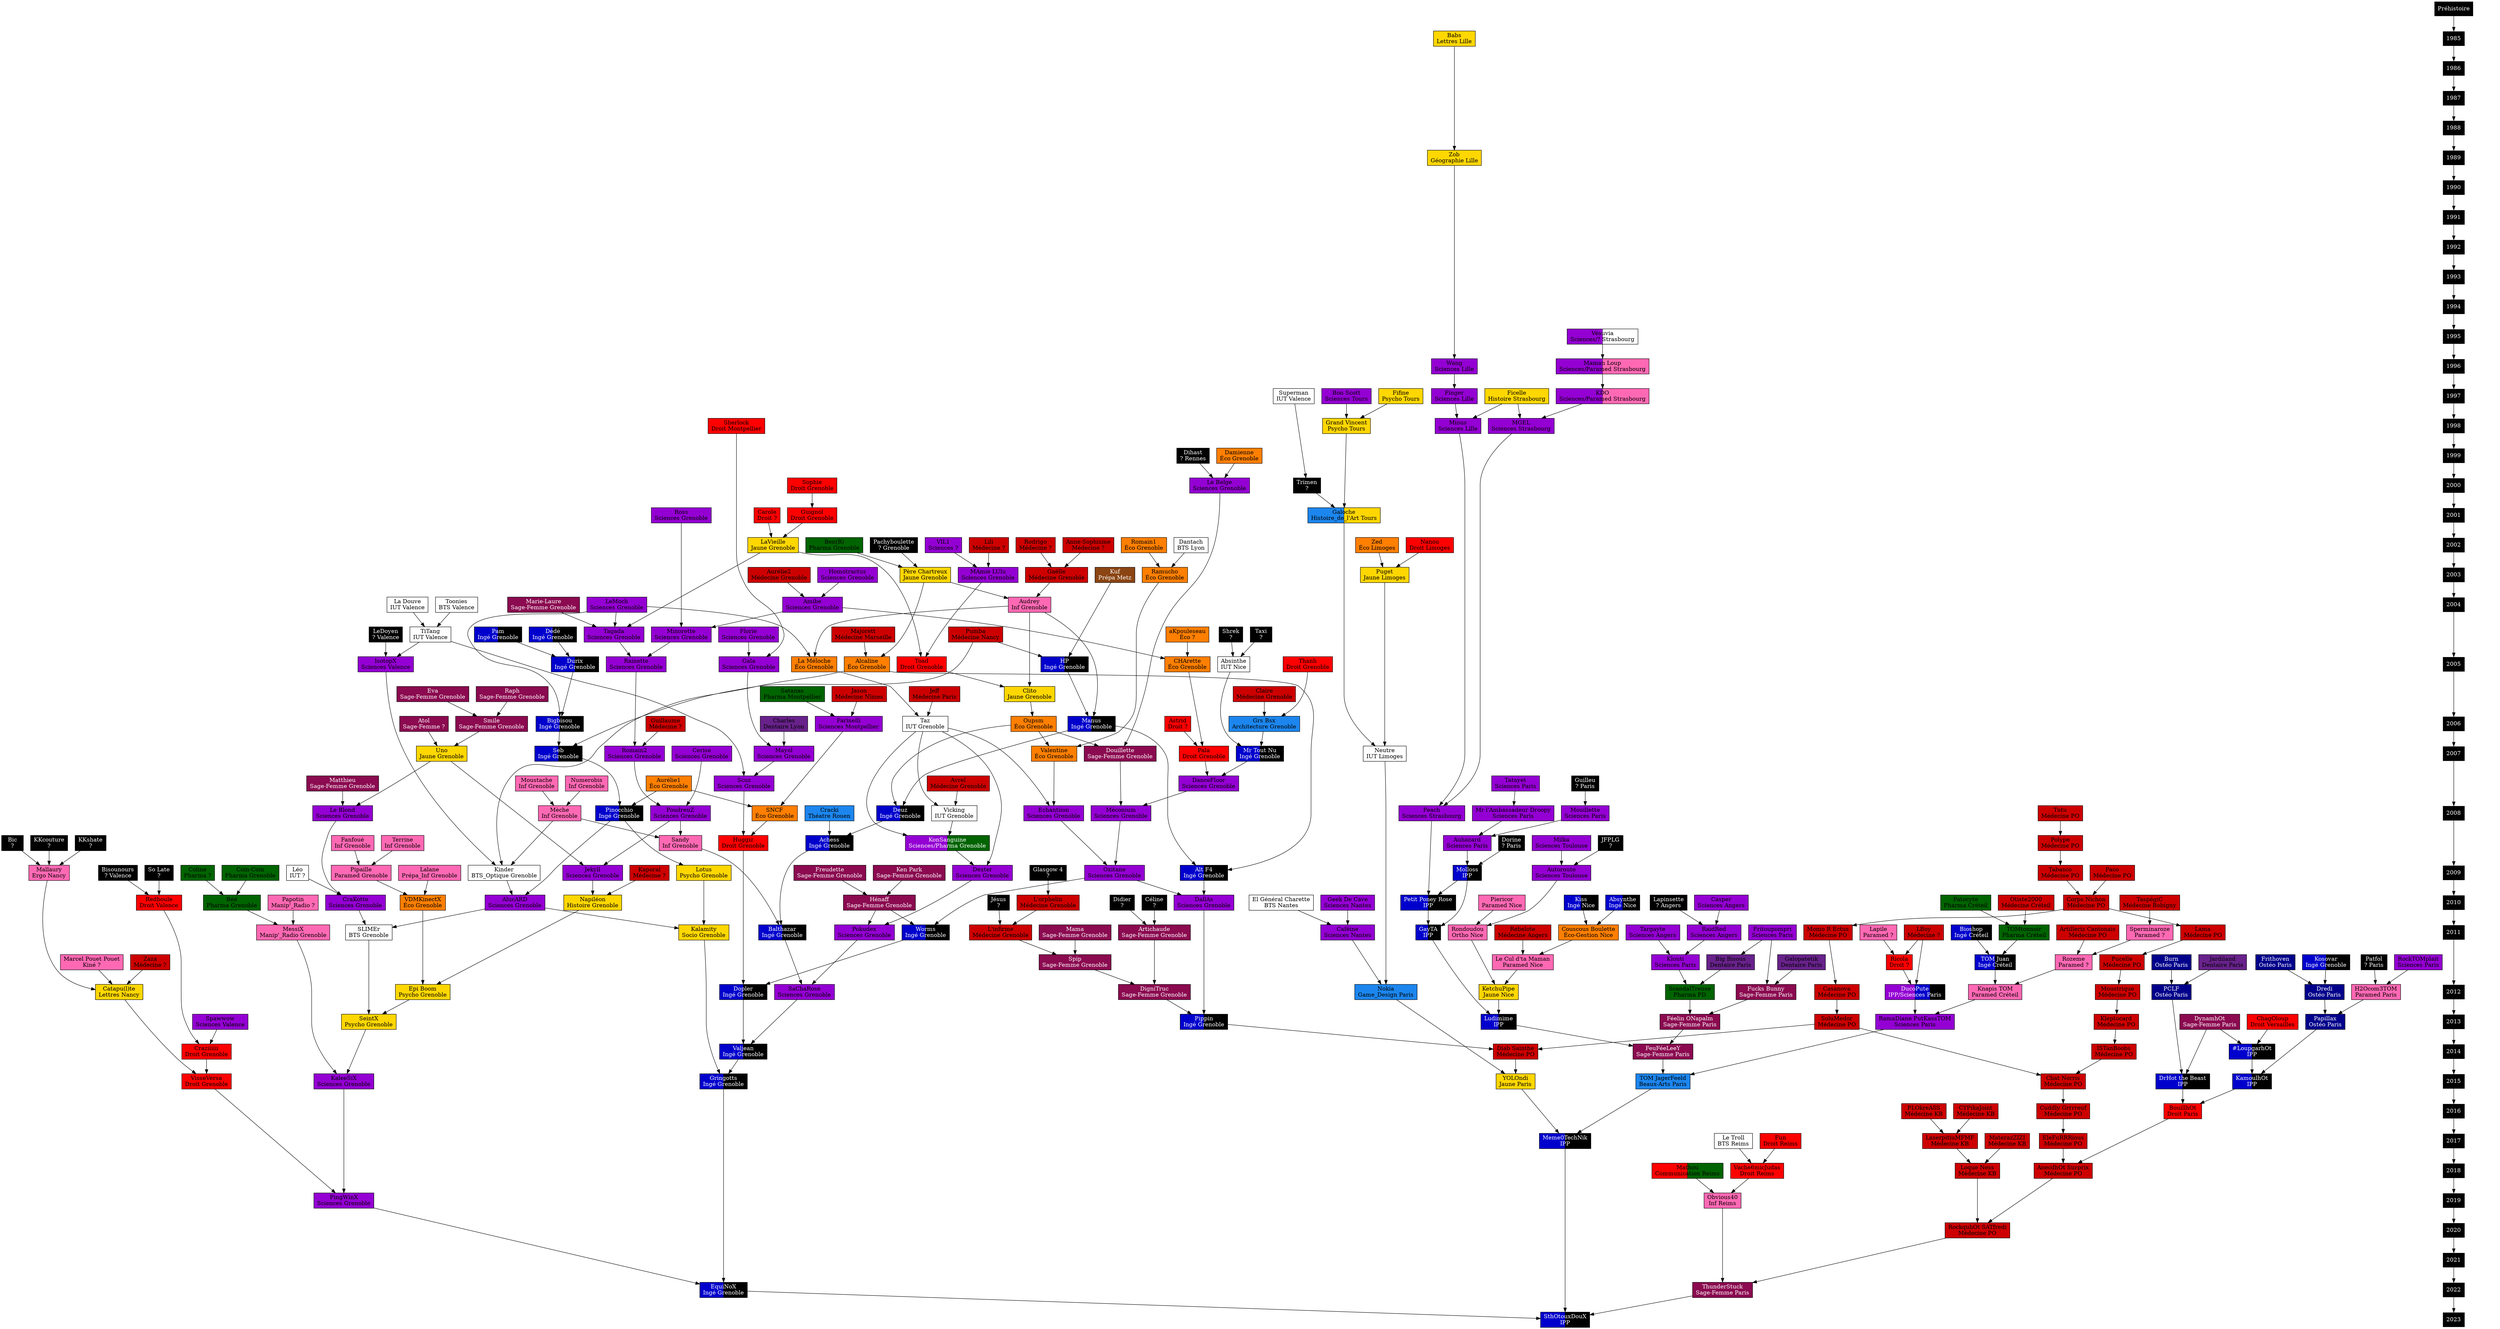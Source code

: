 digraph ArbreFal {

  /*
   * Caractéristiques globales
   */

  ranksep="0.5 equally";
  newrank=true;
  node [
    shape=box
    style=striped
    imagepos="tr"
    imagescale="false"
  ]


  /*
   * Gens
   */


  // Architecture ; Arts du spectacle ; Arts numériques ; Audiovisuel ;
  // Beaux-Arts, Arts Plastiques

  node [ fillcolor="dodgerblue2", fontcolor=black ]
  "Cracki"                  [ label="\N\nThéatre Rouen"                        ]
  "Grs Bsx"                 [ label="\N\nArchitecture Grenoble"                ]
  "Nokia"                   [ label="\N\nGame_Design Paris"                    ]
  "TOM JagerFeeld"          [ label="\N\nBeaux-Arts Paris"                     ]


  // BUT, DUT, BTS

  node [ fillcolor="white", fontcolor=black ]
  "Absinthe"                [ label="\N\nIUT Nice"                             ]
  "Dantach"                 [ label="\N\nBTS Lyon"                             ]
  "El Général Charette" [
    label="\N\nBTS Nantes"
    image="resources/GM.png"
  ]
  "Kinder"                  [ label="\N\nBTS_Optique Grenoble"                 ]
  "La Douve"                [ label="\N\nIUT Valence"                          ]
  "Le Troll"                [ label="\N\nBTS Reims"                            ]
  "Léo"                     [ label="\N\nIUT ?"                                ] // Probablement Grenoble
  "Neutre"                  [ label="\N\nIUT Limoges"                          ]
  "SLIMEr"                  [ label="\N\nBTS Grenoble"                         ]
  "Superman"                [ label="\N\nIUT Valence"                          ] // Puis Ingé Tours
  "Taz"                     [ label="\N\nIUT Grenoble"                         ]
  "TiTang"                  [ label="\N\nIUT Valence"                          ]
  "Toonies"                 [ label="\N\nBTS Valence"                          ]
  "Vicking"                 [ label="\N\nIUT Grenoble"                         ]


  // Classes Préparatoires

  node [ fillcolor="saddlebrown", fontcolor=white ]
  "Kuf"                     [ label="\N\nPrépa Metz"                           ]


  // Chirurgie Dentaire

  node [ fillcolor="darkorchid4", fontcolor=black ]
  "Big Bisous"              [ label="\N\nDentaire Paris"                       ]
  "Charles"                 [ label="\N\nDentaire Lyon"                        ]
  "Galopatetik" [
    label="\N\nDentaire Paris"
    no_contact=true
  ]
  "Jardiland"               [ label="\N\nDentaire Paris"                       ]


  // Écoles de commerce, gestion, communication, journalisme

  node [ fillcolor="red:darkgreen", fontcolor=black ]
  "Mathou" [
    label="\N\nCommunication Reims"
    no_contact=true
  ] // Pas de surnom


  // Droit

  node [ fillcolor="red", fontcolor=black ]
  "Astrid"                  [ label="\N\nDroit ?"                              ] // Probablement Grenoble
  "BouillhOt"               [ label="\N\nDroit Paris"                          ] // Versailles
  "Carole"                  [ label="\N\nDroit ?"                              ] // Probablement Grenoble
  "ChagOloup"               [ label="\N\nDroit Versailles"                     ] // Baptisé Versailles ?
  "Craziiiiii"              [ label="\N\nDroit Grenoble"                       ]
  "Fun"                     [ label="\N\nDroit Reims"                          ]
  "Guignol"                 [ label="\N\nDroit Grenoble"                       ] // 1 seule PM
  "Huggiz"                  [ label="\N\nDroit Grenoble"                       ]
  "Nanou"                   [ label="\N\nDroit Limoges"                        ]
  "Pala"                    [ label="\N\nDroit Grenoble"                       ]
  "Redboule"                [ label="\N\nDroit Valence"                        ]
  "Ricola"                  [ label="\N\nDroit ?"                              ]
  "Sherlock"                [ label="\N\nDroit Montpellier"                    ]
  "Sophie"                  [ label="\N\nDroit Grenoble"                       ]
  "Thanh"                   [ label="\N\nDroit Grenoble"                       ]
  "Toad"                    [ label="\N\nDroit Grenoble"                       ]
  "Vache6micJudas"          [ label="\N\nDroit Reims"                          ]
  "VisseVersa"              [ label="\N\nDroit Grenoble"                       ]


  // Sciences économiques, Gestion, IAE

  node [ fillcolor="darkorange1", fontcolor=black ]
  "Alcaline"                [ label="\N\nÉco Grenoble"                         ]
  "Aurélie1"                [ label="\N\nÉco Grenoble"                         ]
  "CHArette"                [ label="\N\nÉco Grenoble"                         ]
  "Couscous Boulette"       [ label="\N\nÉco-Gestion Nice"                     ]
  "Damienne"                [ label="\N\nÉco Grenoble"                         ]
  "Oupsm"                   [ label="\N\nÉco Grenoble"                         ] // Filière pas sûre
  "La Méloche"              [ label="\N\nÉco Grenoble"                         ]
  "Ramucho"                 [ label="\N\nÉco Grenoble"                         ]
  "Romain1"                 [ label="\N\nÉco Grenoble"                         ]
  "SNCF"                    [ label="\N\nÉco Grenoble"                         ] // SNCéFix ?
  "Valentine"               [ label="\N\nÉco Grenoble"                         ]
  "VDMKinectX"              [ label="\N\nÉco Grenoble"                         ]
  "Zed"                     [ label="\N\nÉco Limoges"                          ]
  "aKpouleseau"             [ label="\N\nÉco ?"                                ] // Probablement Grenoble


  // Écoles d'ingénieurs

  node [ fillcolor="blue3:black", fontcolor=white ]
  "#LoupgarhOt" [
    label="\N\nIPP"
    image="resources/GM.png"
  ]
  "Absynthe"                [ label="\N\nIngé Nice"                            ]
  "Achess"                  [ label="\N\nIngé Grenoble"                        ] // Un ami
  "Alt F4"                  [ label="\N\nIngé Grenoble"                        ]
  "Balthazar"               [ label="\N\nIngé Grenoble"                        ]
  "Bigbisou"                [ label="\N\nIngé Grenoble"                        ]
  "Bioshop"                 [ label="\N\nIngé Créteil"                         ]
  "Deuz"                    [ label="\N\nIngé Grenoble"                        ]
  "Dopler"                  [ label="\N\nIngé Grenoble"                        ]
  "DrHot the Beast"         [ label="\N\nIPP"                                  ]
  "Durix"                   [ label="\N\nIngé Grenoble"                        ]
  "Dédé"                    [ label="\N\nIngé Grenoble"                        ]
  "EquiNoX"                 [ label="\N\nIngé Grenoble"                        ]
  "GayTA" [
    label="\N\nIPP"
    image="resources/GC.png"
  ] // GrosseTenteAriel / GTA
  "Gringotts" [
    label="\N\nIngé Grenoble"
    image="resources/GC.png"
  ]
  "HP"                      [ label="\N\nIngé Grenoble"                        ]
  "KamoulhOt" [
    label="\N\nIPP"
    image="resources/GM.png"
  ]
  "Kiss"                    [ label="\N\nIngé Nice"                            ]
  "Kosovar"                 [ label="\N\nIngé Grenoble"                        ]
  "Ludimime" [
    label="\N\nIPP"
    image="resources/GC.png"
  ]
  "Manus"                   [ label="\N\nIngé Grenoble"                        ]
  "Meme0TechNik"            [ label="\N\nIPP"                                  ]
  "Molloss"                 [ label="\N\nIPP"                                  ]
  "Mr Tout Nu"              [ label="\N\nIngé Grenoble"                        ]
  "Pam"                     [ label="\N\nIngé Grenoble"                        ]
  "Petit Poney Rose" [
    label="\N\nIPP"
    image="resources/GM.png"
  ]
  "Pinocchio"               [ label="\N\nIngé Grenoble"                        ]
  "Pippin"                  [ label="\N\nIngé Grenoble"                        ]
  "Seb"                     [ label="\N\nIngé Grenoble"                        ]
  "SthOtouxDouX"            [ label="\N\nIPP"                                  ]
  "TOM Juan"                [ label="\N\nIngé Créteil"                         ] // Créateur des TOM
  "Valjean"                 [ label="\N\nIngé Grenoble"                        ]
  "Worms"                   [ label="\N\nIngé Grenoble"                        ]


  // Lettres, Langues, Sciences humaines et Sciences sociales

  node [ fillcolor="gold", fontcolor=black ]
  "Babs" [
    label="\N\nLettres Lille"
    image="resources/GM.png"
  ]
  "Catapu(l)te"             [ label="\N\nLettres Nancy"                        ] // Baptisée adm publique ?
  "Clito"                   [ label="\N\nJaune Grenoble"                       ]
  "Epi Boom"                [ label="\N\nPsycho Grenoble"                      ]
  "Ficelle"                 [ label="\N\nHistoire Strasbourg"                  ] // Pas sûr de la filière mais jaune
  "Fifine"                  [ label="\N\nPsycho Tours"                         ]
  "Grand Vincent"           [ label="\N\nPsycho Tours"                         ]
  "Kalamity"                [ label="\N\nSocio Grenoble"                       ]
  "KetchuPipe"              [ label="\N\nJaune Nice"                           ] // Info-comm Nice/Paris
  "LaVieille"               [ label="\N\nJaune Grenoble"                       ]
  "Lotus" [
    label="\N\nPsycho Grenoble"
    no_other_PM=true
  ]
  "Puget"                   [ label="\N\nJaune Limoges"                        ] // Baptisé IF, Jaune a l'air d'être dominant
  "Napiléon"                [ label="\N\nHistoire Grenoble"                    ]
  "Uno"                     [ label="\N\nJaune Grenoble"                       ]
  "Père Chartreux"          [ label="\N\nJaune Grenoble"                       ] // rma
  "SeintX"                  [ label="\N\nPsycho Grenoble"                      ]
  "YOLOndi"                 [ label="\N\nJaune Paris"                          ]
  "Zob" [
    label="\N\nGéographie Lille"
    image="resources/GM.png"
  ]


  // Médecine

  node [ fillcolor="red3", fontcolor=black ]
  "AnecdhOt Surprix"        [ label="\N\nMédecine PO"                          ]
  "Anne-Sophisme"           [ label="\N\nMédecine ?"                           ]
  "Artilleriz Cantonais"    [ label="\N\nMédecine PO"                          ]
  "Aurélie2"                [ label="\N\nMédecine Grenoble"                    ]
  "Avrel"                   [ label="\N\nMédecine Grenoble"                    ]
  "CYPikaJoint"             [ label="\N\nMédecine KB"                          ]
  "Casanova"                [ label="\N\nMédecine PO"                          ]
  "Chat Norris"             [ label="\N\nMédecine PO"                          ]
  "Claire"                  [ label="\N\nMédecine Grenoble"                    ] // Ville probable
  "Corps Nichon"            [ label="\N\nMédecine PO"                          ]
  "Cuddly Grrrreuf"         [ label="\N\nMédecine PO"                          ]
  "Diab Sainthe"            [ label="\N\nMédecine PO"                          ]
  "EleFuRRRious"            [ label="\N\nMédecine PO"                          ]
  "Gaëlle"                  [ label="\N\nMédecine Grenoble"                    ]
  "Guillaume"               [ label="\N\nMédecine ?"                           ]
  "ISTanBoobs"              [ label="\N\nMédecine PO"                          ]
  "Jason"                   [ label="\N\nMédecine Nîmes"                       ]
  "Jeff"                    [ label="\N\nMédecine Paris"                       ]
  "Kaporal"                 [ label="\N\nMédecine ?"                           ] // Probablement Grenoble
  "Kleptocard"              [ label="\N\nMédecine PO"                          ]
  "L'infirme"               [ label="\N\nMédecine Grenoble"                    ]
  "L'orphelin"              [ label="\N\nMédecine Grenoble"                    ] // Autre PM inconnu
  "LBoy"                    [ label="\N\nMédecine ?"                           ] // Pas PO je pense
  "Lama"                    [ label="\N\nMédecine PO"                          ]
  "LaserpitiuMFMF"          [ label="\N\nMédecine KB"                          ]
  "Lili"                    [ label="\N\nMédecine ?"                           ] // Probablement Grenoble
  "Loque Ness"              [ label="\N\nMédecine KB"                          ]
  "Majorett"                [ label="\N\nMédecine Marseille"                   ]
  "MaterazZIZI" [
    label="\N\nMédecine KB"
    no_contact=true
  ]
  "Momo R Ectus"            [ label="\N\nMédecine PO"                          ]
  "Moustrique"              [ label="\N\nMédecine PO"                          ]
  "Otiste2000"              [ label="\N\nMédecine Créteil"                     ]
  "Paco"                    [ label="\N\nMédecine PO"                          ]
  "PLOkreASS"               [ label="\N\nMédecine KB"                          ]
  "Polype"                  [ label="\N\nMédecine PO"                          ]
  "Pucelle"                 [ label="\N\nMédecine PO"                          ]
  "Pumba"                   [ label="\N\nMédecine Nancy"                       ]
  "Rebelote"                [ label="\N\nMédecine Angers"                      ]
  "RockquhOt SATfredi"      [ label="\N\nMédecine PO"                          ]
  "Rodrigo"                 [ label="\N\nMédecine ?"                           ]
  "SoluMedor"               [ label="\N\nMédecine PO"                          ]
  "Tabasco"                 [ label="\N\nMédecine PO"                          ]
  "TaspégiC"                [ label="\N\nMédecine Bobigny"                     ]
  "Tutu"                    [ label="\N\nMédecine PO"                          ]
  "Zaza"                    [ label="\N\nMédecine ?"                           ]


  // Osthéopathie

  node [ fillcolor="blue4", fontcolor=white ]
  "Burn"                    [ label="\N\nOstéo Paris"                          ]
  "Dredi"                   [ label="\N\nOstéo Paris"                          ]
  "Frithoven"               [ label="\N\nOstéo Paris"                          ]
  "PCLF"                    [ label="\N\nOstéo Paris"                          ]
  "Papillax"                [ label="\N\nOstéo Paris"                          ]


  // Paramédical

  node [ fillcolor="hotpink", fontcolor=black ]
  "Audrey"                  [ label="\N\nInf Grenoble"                         ]
  "H2Ocom3TOM"              [ label="\N\nParamed Paris"                        ]
  "Fanfoué"                 [ label="\N\nInf Grenoble"                         ]
  "Knapis TOM"              [ label="\N\nParamed Créteil"                      ]
  "Lalane"                  [ label="\N\nPrépa_Inf Grenoble"                   ] // Ville pas sûre
  "Lapile"                  [ label="\N\nParamed ?"                            ]
  "Le Cul d'ta Maman"       [ label="\N\nParamed Nice"                         ]
  "Mallaury"                [ label="\N\nErgo Nancy"                           ]
  "Marcel Pouet Pouet"      [ label="\N\nKiné ?"                               ]
  "MessiX"                  [ label="\N\nManip'_Radio Grenoble"                ]
  "Moustache"               [ label="\N\nInf Grenoble"                         ]
  "Mèche"                   [ label="\N\nInf Grenoble"                         ]
  "Numerobis"               [ label="\N\nInf Grenoble"                         ]
  "Papotin"                 [ label="\N\nManip'_Radio ?"                       ]
  "Piericor"                [ label="\N\nParamed Nice"                         ]
  "Pipaille"                [ label="\N\nParamed Grenoble"                     ]
  "Obvious40"               [ label="\N\nInf Reims"                            ]
  "Rondoudou"               [ label="\N\nOrtho Nice"                           ]
  "Rozeme"                  [ label="\N\nParamed ?"                            ]
  "Sandy"                   [ label="\N\nInf Grenoble"                         ]
  "Sperminaroze"            [ label="\N\nParamed ?"                            ]
  "Terrine"                 [ label="\N\nInf Grenoble"                         ]


  // Pharmacie

  node [ fillcolor="darkgreen", fontcolor=black ]
  "Ben(R)"                  [ label="\N\nPharma Grenoble"                      ]
  "Béé"                     [ label="\N\nPharma Grenoble"                      ]
  "Coin-Coin"               [ label="\N\nPharma Grenoble"                      ]
  "Coline"                  [ label="\N\nPharma ?"                             ] // Probablement Grenoble
  "Patocyte"                [ label="\N\nPharma Créteil"                       ]
  "Satanas"                 [ label="\N\nPharma Montpellier"                   ]
  "ScandalTreuse"           [ label="\N\nPharma PD"                            ] // Créatrice des Fées
  "TOMtonnoir"              [ label="\N\nPharma Créteil"                       ]


  // Sage-Femme

  node [ fillcolor="deeppink4", fontcolor=white ]
  "Artichaude"              [ label="\N\nSage-Femme Grenoble"                  ]
  "Atol"                    [ label="\N\nSage-Femme ?"                         ] // Probablement Grenoble
  "DigniTruc"               [ label="\N\nSage-Femme Grenoble"                  ]
  "Douillette"              [ label="\N\nSage-Femme Grenoble"                  ]
  "DynamhOt"                [ label="\N\nSage-Femme Paris"                     ] // Créatrice des Hot
  "Eva"                     [ label="\N\nSage-Femme Grenoble"                  ]
  "FeuFéeLeeY"              [ label="\N\nSage-Femme Paris"                     ]
  "Freudette"               [ label="\N\nSage-Femme Grenoble"                  ]
  "Fucks Bunny"             [ label="\N\nSage-Femme Paris"                     ]
  "Féelin ONapalm"          [ label="\N\nSage-Femme Paris"                     ]
  "Hénaff"                  [ label="\N\nSage-Femme Grenoble"                  ]
  "Ken Park"                [ label="\N\nSage-Femme Grenoble"                  ]
  "Mama"                    [ label="\N\nSage-Femme Grenoble"                  ]
  "Matthieu"                [ label="\N\nSage-Femme Grenoble"                  ]
  "Marie-Laure"             [ label="\N\nSage-Femme Grenoble"                  ]
  "Raph"                    [ label="\N\nSage-Femme Grenoble"                  ]
  "Smile"                   [ label="\N\nSage-Femme Grenoble"                  ]
  "Spip"                    [ label="\N\nSage-Femme Grenoble"                  ]
  "ThunderStuck"            [ label="\N\nSage-Femme Paris"                     ]


  // Sciences

  node [ fillcolor="darkviolet", fontcolor=black ]
  "AlucARD"                 [ label="\N\nSciences Grenoble"                    ]
  "Amibe"                   [ label="\N\nSciences Grenoble"                    ] // Môman
  "Auhazard"                [ label="\N\nSciences Paris"                       ]
  "Autoroute"               [ label="\N\nSciences Toulouse"                    ]
  "Bon Scott"               [ label="\N\nSciences Tours"                       ]
  "Caféine" [
    label="\N\nSciences Nantes"
    image="resources/GM.png"
  ]
  "Casper"                  [ label="\N\nSciences Angers"                      ]
  "Cerise"                  [ label="\N\nSciences Grenoble"                    ]
  "CraKotte"                [ label="\N\nSciences Grenoble"                    ]
  "DallAs"                  [ label="\N\nSciences Grenoble"                    ]
  "Dexter"                  [ label="\N\nSciences Grenoble"                    ]
  "DanceFloor"              [ label="\N\nSciences Grenoble"                    ]
  "Echantiion"              [ label="\N\nSciences Grenoble"                    ]
  "Farinelli"               [ label="\N\nSciences Montpellier"                 ]
  "Finger"                  [ label="\N\nSciences Lille"                       ]
  "Florie"                  [ label="\N\nSciences Grenoble"                    ]
  "Fritoupompri"            [ label="\N\nSciences Paris"                       ]
  "Gala"                    [ label="\N\nSciences Grenoble"                    ]
  "Geek De Cave" [
    label="\N\nSciences Nantes"
    image="resources/GM.png"
  ]
  "MGEL"                    [ label="\N\nSciences Strasbourg"                  ]
  "Homotractus"             [ label="\N\nSciences Grenoble"                    ]
  "IsotopX"                 [ label="\N\nSciences Valence"                     ]
  "Jekyll"                  [ label="\N\nSciences Grenoble"                    ]
  "KaleeSiX"                [ label="\N\nSciences Grenoble"                    ]
  "Klonti"                  [ label="\N\nSciences Paris"                       ]
  "Le Belge"                [ label="\N\nSciences Grenoble"                    ]
  "Le Blond"                [ label="\N\nSciences Grenoble"                    ]
  "LeMoch"                  [ label="\N\nSciences Grenoble"                    ] // Ingé ?
  "MAmie LUlu"              [ label="\N\nSciences Grenoble"                    ]
  "Mayol"                   [ label="\N\nSciences Grenoble"                    ]
  "Mouillette"              [ label="\N\nSciences Paris"                       ]
  "Mr l'Ambassadeur Droopy" [ label="\N\nSciences Paris"                       ]
  "Méconium"                [ label="\N\nSciences Grenoble"                    ]
  "Milka"                   [ label="\N\nSciences Toulouse"                    ]
  "Minorette"               [ label="\N\nSciences Grenoble"                    ]
  "Minus"                   [ label="\N\nSciences Lille"                       ]
  "Oxitane"                 [ label="\N\nSciences Grenoble"                    ]
  "Peach"                   [ label="\N\nSciences Strasbourg"                  ]
  "PingWinX" [
    label="\N\nSciences Grenoble"
    image="resources/GM.png"
  ]
  "Pokudex"                 [ label="\N\nSciences Grenoble"                    ]
  "PoudreuZ"                [ label="\N\nSciences Grenoble"                    ]
  "RaidRed"                 [ label="\N\nSciences Angers"                      ]
  "Rainette"                [ label="\N\nSciences Grenoble"                    ]
  "RamaDiane PutKassTOM"    [ label="\N\nSciences Paris"                       ]
  "RockTOMplait"            [ label="\N\nSciences Paris"                       ]
  "Romain2"                 [ label="\N\nSciences Grenoble"                    ]
  "Ross"                    [ label="\N\nSciences Grenoble"                    ]
  "SaChaRose"               [ label="\N\nSciences Grenoble"                    ]
  "Scuz"                    [ label="\N\nSciences Grenoble"                    ]
  "Spawwow"                 [ label="\N\nSciences Valence"                     ]
  "Tagada"                  [ label="\N\nSciences Grenoble"                    ]
  "Targayte"                [ label="\N\nSciences Angers"                      ]
  "Tatayet"                 [ label="\N\nSciences Paris"                       ]
  "VIL1"                    [ label="\N\nSciences ?"                           ] // Probablement Grenoble
  "Wang" [
    label="\N\nSciences Lille"
    image="resources/GM.png"
  ]


  // Cas particuliers

  node [ fillcolor="darkviolet:hotpink", fontcolor=black ]
  "KDO"                     [ label="\N\nSciences/Paramed Strasbourg"          ]
  "Maman Loup"              [ label="\N\nSciences/Paramed Strasbourg"          ]

  node [ fillcolor="darkviolet:white", fontcolor=black ]
  "Vésuvia"                 [ label="\N\nSciences/? Strasbourg"                ]

  node [ fillcolor="darkviolet;.5:blue3:black", fontcolor=white ]
  "DucoPute"                [ label="\N\nIPP/Sciences Paris"                   ]

  node [ fillcolor="darkviolet:darkgreen", fontcolor=white ]
  "KonSanguine"             [ label="\N\nSciences/Pharma Grenoble"             ]

  node [ fillcolor="dodgerblue2:gold", fontcolor=black ]
  "Galoche"                 [ label="\N\nHistoire_de_l'Art Tours"              ]


  // Filière Inconnue

  node [ fillcolor="black", fontcolor=white ]
  "Bic"                     [ label="\N\n?"                                    ] // Probablement Nancy
  "Bisounours"              [ label="\N\n? Valence"                            ]
  "Céline"                  [ label="\N\n?"                                    ] // Montpellier ? Gre ? SF ?
  "Didier"                  [ label="\N\n?"                                    ] // Eco Valence/Gre ? Surnom ou prénom ? valence ?
  "Dihast"                  [ label="\N\n? Rennes"                             ]
  "Dorine"                  [ label="\N\n? Paris"                              ]
  "Glasgow 4"               [ label="\N\n?"                                    ] // Probablement Médecine
  "Guilleu"                 [ label="\N\n? Paris"                              ]
  "JFPLG"                   [ label="\N\n?"                                    ]
  "Jésus"                   [ label="\N\n?"                                    ] // Probablement Médecine
  "KKcouture"               [ label="\N\n?"                                    ] // Probablement Nancy
  "KKshate"                 [ label="\N\n?"                                    ] // Probablement Nancy
  "Lapinsette"              [ label="\N\n? Angers"                             ]
  "LeDoyen"                 [ label="\N\n? Valence"                            ]
  "Pachyboulette"           [ label="\N\n? Grenoble"                           ]
  "Patfol"                  [ label="\N\n? Paris"                              ] // IF
  "Shrek"                   [ label="\N\n?"                                    ] // Valence ?
  "So Late"                 [ label="\N\n?"                                    ]
  "Taxi"                    [ label="\N\n?"                                    ]
  "Trimen"                  [ label="\N\n?"                                    ]


  /*
   * Années baptême (WIP)
   */

  subgraph years {

    edge [ meta="year" ]
    node [ shape=plaintext, meta="year" ]

    "Préhistoire" -> 1985
    1985 -> 1986
    1986 -> 1987
    1987 -> 1988
    1988 -> 1989
    1989 -> 1990
    1990 -> 1991
    1991 -> 1992
    1992 -> 1993
    1993 -> 1994
    1994 -> 1995
    1995 -> 1996
    1996 -> 1997
    1997 -> 1998
    1998 -> 1999
    1999 -> 2000
    2000 -> 2001
    2001 -> 2002
    2002 -> 2003
    2003 -> 2004
    2004 -> 2005
    2005 -> 2006
    2006 -> 2007
    2007 -> 2008
    2008 -> 2009
    2009 -> 2010
    2010 -> 2011
    2011 -> 2012
    2012 -> 2013
    2013 -> 2014
    2014 -> 2015
    2015 -> 2016
    2016 -> 2017
    2017 -> 2018
    2018 -> 2019
    2019 -> 2020
    2020 -> 2021
    2021 -> 2022
    2022 -> 2023

    "2004-2" [ style=invisible ]
    "2005-2" [ style=invisible ]
    "2006-2" [ style=invisible ]
    "2007-2" [ style=invisible ]
    "2008-2" [ style=invisible ]
    "2009-2" [ style=invisible ]
    "2010-2" [ style=invisible ]
    "2011-2" [ style=invisible ]
    "2012-2" [ style=invisible ]

    { rank=source; "Préhistoire"; }
    subgraph 1985 { rank=same; 1985;
      "Babs";
    }
    subgraph 1989 { rank=same; 1989;
      "Zob";
    }
    subgraph 1996 { rank=same; 1996;
      "Wang";
    }
    subgraph 1997 { rank=same; 1997;
      "Finger";
      "Superman";
    }
    subgraph 1998 { rank=same; 1998;
      "Grand Vincent";
      "Minus";
      "Sherlock";
    }
    subgraph 1999 { rank=same; 1999;
    }
    subgraph 2000 { rank=same; 2000;
      "Le Belge";
    }
    subgraph 2001 { rank=same; 2001;
      "Galoche";
      "Guignol";
      "Ross";
    }
    subgraph 2002 { rank=same; 2002;
      "LaVieille";
    }
    subgraph 2003 { rank=same; 2003;
      "Gaëlle";
      "Kuf";
      "MAmie LUlu";
      "Père Chartreux";
      "Puget";
      "Ramucho";
    }
    subgraph 2004 { rank=same; 2004;
      "Amibe";
      "Audrey";
      "La Douve";
      "LeMoch";
      "Toonies";
    }
    subgraph "2004-2" { rank=same; "2004-2";
      "Minorette";
      "Tagada";
      "TiTang";
    }
    subgraph 2005 { rank=same; 2005;
      "Absinthe";
      "Alcaline";
      "CHArette";
      "Durix";
      "Gala";
      "HP";
      "IsotopX";
      "La Méloche";
      "Rainette";
      "Thanh";
      "Toad";
    }
    subgraph "2005-2" { rank=same; "2005-2";
      "Clito";
    }
    subgraph 2006 { rank=same; 2006;
      "Bigbisou";
      "Farinelli";
      "Grs Bsx";
      "Manus";
      "Oupsm";
      "Smile";
      "Taz";
    }
    subgraph "2006-2" { rank=same; "2006-2";
      "Seb";
      "Valentine";
    }
    subgraph 2007 { rank=same; 2007;
      "Cerise";
      "Douillette";
      "Mayol";
      "Mr Tout Nu";
      "Neutre";
      "Pala";
      "Romain2";
      "Uno";
    }
    subgraph "2007-2" { rank=same; "2007-2";
      "DanceFloor";
    }
    subgraph 2008 { rank=same; 2008;
      "Deuz";
      "Echantiion";
      "Le Blond";
      "Mèche";
      "Méconium";
      "Peach";
      "Pinocchio";
      "PoudreuZ";
      "SNCF";
      "Vicking";
    }
    subgraph "2008-2" { rank=same; "2008-2";
      "Achess";
      "Huggiz";
      "KonSanguine";
      "Sandy";
    }
    subgraph 2009 { rank=same; 2009;
      "Alt F4";
      "Autoroute";
      "Dexter";
      "Jekyll";
      "Kinder";
      "Lotus";
      "Mallaury";
      "Oxitane";
      "Pipaille";
    }
    subgraph "2009-2" { rank=same; "2009-2";
      "DallAs";
    }
    subgraph 2010 { rank=same; 2010;
      "AlucARD";
      "Béé";
      "CraKotte";
      "Hénaff";
      "L'orphelin";
      "Napiléon";
      "Redboule";
      "VDMKinectX";
    }
    subgraph "2010-2" { rank=same; "2010-2";
      "Kalamity";
      "Worms";
    }
    subgraph 2011 { rank=same; 2011;
      "Artichaude";
      "Balthazar";
      "Caféine";
      "GayTA";
      "L'infirme";
      "MessiX";
      "Pokudex";
      "Rondoudou";
      "SLIMEr";
    }
    subgraph "2011-2" { rank=same; "2011-2";
      "Spip";
    }
    subgraph 2012 { rank=same; 2012;
      "Catapu(l)te";
      "DigniTruc";
      "Dopler";
      "Epi Boom";
      "Fucks Bunny";
      "KetchuPipe";
      "Nokia";
      "PCLF";
      "SaChaRose";
    }
    subgraph "2012-2" { rank=same; "2012-2";
      "Pippin";
    }
    subgraph 2013 { rank=same; 2013;
      "Papillax";
      "RamaDiane PutKassTOM";
      "SeintX";
    }
    subgraph 2014 { rank=same; 2014;
      "#LoupgarhOt";
      "Craziiiiii";
      "Valjean";
    }
    subgraph 2015 { rank=same; 2015;
      "DrHot the Beast";
      "Gringotts";
      "KaleeSiX";
      "KamoulhOt";
      "TOM JagerFeeld";
      "VisseVersa";
      "YOLOndi";
    }
    subgraph 2016 { rank=same; 2016;
      "BouillhOt";
    }
    subgraph 2017 { rank=same; 2017;
      "Meme0TechNik";
    }
    subgraph 2018 { rank=same; 2018;
      "AnecdhOt Surprix";
      "Loque Ness";
    }
    subgraph 2019 { rank=same; 2019;
      "Obvious40";
      "PingWinX";
    }
    subgraph 2020 { rank=same; 2020;
      "RockquhOt SATfredi";
    }
    subgraph 2021 { rank=same; 2021;
    }
    subgraph 2022 { rank=same; 2022;
      "EquiNoX";
      "ThunderStuck";
    }
    subgraph 2023 { rank=same; 2023;
      "SthOtouxDouX";
    }
  }


  /*
   * Liens
   */

  "#LoupgarhOt"             -> "KamoulhOt"
  "Absinthe"                -> "Mr Tout Nu"
  "Absynthe"                -> "Couscous Boulette"
  "Achess"                  -> "Balthazar"
  "Alcaline"                -> "Alt F4"
  "Alcaline"                -> "Kinder"
  "Alt F4"                  -> "DallAs"
  "AlucARD"                 -> "Kalamity"
  "AlucARD"                 -> "SLIMEr"
  "Amibe"                   -> "CHArette"
  "Amibe"                   -> "Minorette"
  "AnecdhOt Surprix"        -> "RockquhOt SATfredi"
  "Anne-Sophisme"           -> "Gaëlle"
  "Artichaude"              -> "DigniTruc"
  "Artilleriz Cantonais"    -> "Rozeme"
  "Astrid"                  -> "Pala"
  "Atol"                    -> "Uno"
  "Audrey"                  -> "Clito"
  "Audrey"                  -> "La Méloche"
  "Audrey"                  -> "Manus"
  "Auhazard"                -> "Molloss"
  "Aurélie1"                -> "Pinocchio"
  "Aurélie1"                -> "SNCF"
  "Aurélie2"                -> "Amibe"
  "Autoroute"               -> "Rondoudou"
  "Avrel"                   -> "Vicking"
  "Babs"                    -> "Zob"
  "Balthazar"               -> "SaChaRose"
  "Ben(R)"                  -> "Père Chartreux"
  "Bic"                     -> "Mallaury"
  "Big Bisous"              -> "ScandalTreuse"
  "Bigbisou"                -> "Seb"
  "Bioshop"                 -> "TOM Juan"
  "Bisounours"              -> "Redboule"
  "Bon Scott"               -> "Grand Vincent"
  "BouillhOt"               -> "AnecdhOt Surprix"
  "Burn"                    -> "PCLF"
  "Béé"                     -> "MessiX"
  "CHArette"                -> "Pala"
  "CYPikaJoint"             -> "LaserpitiuMFMF"
  "Caféine"                 -> "Nokia"
  "Carole"                  -> "LaVieille"
  "Casanova"                -> "SoluMedor"
  "Casper"                  -> "RaidRed"
  "Catapu(l)te"             -> "VisseVersa"
  "Cerise"                  -> "PoudreuZ"
  "ChagOloup"               -> "#LoupgarhOt"
  "Charles"                 -> "Mayol"
  "Chat Norris"             -> "Cuddly Grrrreuf"
  "Claire"                  -> "Grs Bsx"
  "Clito"                   -> "Oupsm"
  "Coin-Coin"               -> "Béé"
  "Coline"                  -> "Béé"
  "Corps Nichon"            -> "Lama"
  "Corps Nichon"            -> "Momo R Ectus"
  "Couscous Boulette"       -> "Le Cul d'ta Maman"
  "CraKotte"                -> "SLIMEr"
  "Cracki"                  -> "Achess"
  "Craziiiiii"              -> "VisseVersa"
  "Cuddly Grrrreuf"         -> "EleFuRRRious"
  "Céline"                  -> "Artichaude"
  "DallAs"                  -> "Pippin"
  "Damienne"                -> "Le Belge"
  "DanceFloor"              -> "Méconium"
  "Dantach"                 -> "Ramucho"
  "Deuz"                    -> "Achess"
  "Dexter"                  -> "Pokudex"
  "Diab Sainthe"            -> "YOLOndi"
  "Didier"                  -> "Artichaude"
  "DigniTruc"               -> "Pippin"
  "Dihast"                  -> "Le Belge"
  "Dopler"                  -> "Valjean"
  "Dorine"                  -> "Molloss"
  "Douillette"              -> "Méconium"
  "DrHot the Beast"         -> "BouillhOt"
  "Dredi"                   -> "Papillax"
  "DucoPute"                -> "RamaDiane PutKassTOM"
  "Durix"                   -> "Bigbisou"
  "DynamhOt"                -> "#LoupgarhOt"
  "DynamhOt"                -> "DrHot the Beast"
  "Dédé"                    -> "Durix"
  "Echantiion"              -> "Oxitane"
  "El Général Charette"     -> "Caféine"
  "EleFuRRRious"            -> "AnecdhOt Surprix"
  "Epi Boom"                -> "SeintX"
  "EquiNoX"                 -> "SthOtouxDouX"
  "Eva"                     -> "Smile"
  "Fanfoué"                 -> "Pipaille"
  "Farinelli"               -> "SNCF"
  "FeuFéeLeeY"              -> "TOM JagerFeeld"
  "Ficelle"                 -> "MGEL"
  "Ficelle"                 -> "Minus"
  "Fifine"                  -> "Grand Vincent"
  "Finger"                  -> "Minus"
  "Florie"                  -> "Gala"
  "Freudette"               -> "Hénaff"
  "Frithoven"               -> "Dredi"
  "Fritoupompri"            -> "Big Bisous"
  "Fritoupompri"            -> "Fucks Bunny"
  "Fucks Bunny"             -> "Féelin ONapalm"
  "Fun"                     -> "Vache6micJudas"
  "Féelin ONapalm"          -> "FeuFéeLeeY"
  "Gala"                    -> "Mayol"
  "Galoche"                 -> "Neutre"
  "Galopatetik"             -> "Fucks Bunny"
  "GayTA"                   -> "Ludimime"
  "Gaëlle"                  -> "Audrey"
  "Geek De Cave"            -> "Caféine"
  "Glasgow 4"               -> "L'orphelin"
  "Grand Vincent"           -> "Galoche"
  "Gringotts"               -> "EquiNoX"
  "Grs Bsx"                 -> "Mr Tout Nu"
  "Guignol"                 -> "LaVieille"
  "Guillaume"               -> "Romain2"
  "Guilleu"                 -> "Mouillette"
  "H2Ocom3TOM"              -> "Papillax"
  "HP"                      -> "Manus"
  "Homotractus"             -> "Amibe"
  "Huggiz"                  -> "Dopler"
  "Hénaff"                  -> "Pokudex"
  "Hénaff"                  -> "Worms"
  "ISTanBoobs"              -> "Chat Norris"
  "IsotopX"                 -> "Kinder"
  "JFPLG"                   -> "Autoroute"
  "Jardiland"               -> "PCLF"
  "Jason"                   -> "Farinelli"
  "Jeff"                    -> "Taz"
  "Jekyll"                  -> "Napiléon"
  "Jésus"                   -> "L'infirme"
  "KDO"                     -> "MGEL"
  "KKcouture"               -> "Mallaury"
  "KKshate"                 -> "Mallaury"
  "Kalamity"                -> "Gringotts"
  "KaleeSiX"                -> "PingWinX"
  "KamoulhOt"               -> "BouillhOt"
  "Kaporal"                 -> "Napiléon"
  "Ken Park"                -> "Hénaff"
  "KetchuPipe"              -> "Ludimime"
  "Kinder"                  -> "AlucARD"
  "Kiss"                    -> "Couscous Boulette"
  "Kleptocard"              -> "ISTanBoobs"
  "Klonti"                  -> "ScandalTreuse"
  "Knapis TOM"              -> "RamaDiane PutKassTOM"
  "KonSanguine"             -> "Dexter"
  "Kosovar"                 -> "Dredi"
  "Kuf"                     -> "HP"
  "L'infirme"               -> "Spip"
  "L'orphelin"              -> "L'infirme"
  "LBoy"                    -> "DucoPute"
  "LBoy"                    -> "Ricola"
  "La Douve"                -> "TiTang"
  "La Méloche"              -> "Taz"
  "LaVieille"               -> "Tagada"
  "LaVieille"               -> "Toad"
  "Lalane"                  -> "VDMKinectX"
  "Lama"                    -> "Pucelle"
  "Lapile"                  -> "Ricola"
  "Lapinsette"              -> "RaidRed"
  "LaserpitiuMFMF"          -> "Loque Ness"
  "Le Belge"                -> "Douillette"
  "Le Blond"                -> "CraKotte"
  "Le Cul d'ta Maman"       -> "KetchuPipe"
  "Le Troll"                -> "Vache6micJudas"
  "LeDoyen"                 -> "IsotopX"
  "LeMoch"                  -> "Bigbisou"
  "LeMoch"                  -> "La Méloche"
  "LeMoch"                  -> "Tagada"
  "Lili"                    -> "MAmie LUlu"
  "Loque Ness"              -> "RockquhOt SATfredi"
  "Lotus"                   -> "Kalamity"
  "Ludimime"                -> "FeuFéeLeeY"
  "Léo"                     -> "CraKotte"
  "MAmie LUlu"              -> "Toad"
  "MGEL"                    -> "Peach"
  "Majorett"                -> "Alcaline"
  "Mallaury"                -> "Catapu(l)te"
  "Mama"                    -> "Spip"
  "Maman Loup"              -> "KDO"
  "Manus"                   -> "Alt F4"
  "Manus"                   -> "Deuz"
  "Marcel Pouet Pouet"      -> "Catapu(l)te"
  "Marie-Laure"             -> "Tagada"
  "MaterazZIZI"             -> "Loque Ness"
  "Mathou"                  -> "Obvious40"
  "Matthieu"                -> "Le Blond"
  "Mayol"                   -> "Scuz"
  "Meme0TechNik"            -> "SthOtouxDouX"
  "MessiX"                  -> "KaleeSiX"
  "Milka"                   -> "Autoroute"
  "Minorette"               -> "Rainette"
  "Minus"                   -> "Peach"
  "Molloss"                 -> "GayTA"
  "Molloss"                 -> "Petit Poney Rose"
  "Momo R Ectus"            -> "Casanova"
  "Mouillette"              -> "Auhazard"
  "Moustache"               -> "Mèche"
  "Moustrique"              -> "Kleptocard"
  "Mr Tout Nu"              -> "DanceFloor"
  "Mr l'Ambassadeur Droopy" -> "Auhazard"
  "Mèche"                   -> "Kinder"
  "Mèche"                   -> "Sandy"
  "Méconium"                -> "Oxitane"
  "Nanou"                   -> "Puget"
  "Napiléon"                -> "Epi Boom"
  "Neutre"                  -> "Nokia"
  "Nokia"                   -> "YOLOndi"
  "Numerobis"               -> "Mèche"
  "Obvious40"               -> "ThunderStuck"
  "Otiste2000"              -> "TOMtonnoir"
  "Oupsm"                   -> "Deuz"
  "Oupsm"                   -> "Douillette"
  "Oupsm"                   -> "Valentine"
  "Oxitane"                 -> "DallAs"
  "Oxitane"                 -> "Worms"
  "PCLF"                    -> "DrHot the Beast"
  "PLOkreASS"               -> "LaserpitiuMFMF"
  "Pachyboulette"           -> "Père Chartreux"
  "Paco"                    -> "Corps Nichon"
  "Pala"                    -> "DanceFloor"
  "Pam"                     -> "Durix"
  "Papillax"                -> "KamoulhOt"
  "Papotin"                 -> "MessiX"
  "Patfol"                  -> "H2Ocom3TOM"
  "Patocyte"                -> "TOMtonnoir"
  "Peach"                   -> "Petit Poney Rose"
  "Petit Poney Rose"        -> "GayTA"
  "Piericor"                -> "Rondoudou"
  "PingWinX"                -> "EquiNoX"
  "Pinocchio"               -> "AlucARD"
  "Pinocchio"               -> "Lotus"
  "Pipaille"                -> "VDMKinectX"
  "Pippin"                  -> "Diab Sainthe"
  "Pokudex"                 -> "SaChaRose"
  "Polype"                  -> "Tabasco"
  "PoudreuZ"                -> "Jekyll"
  "PoudreuZ"                -> "Sandy"
  "Pucelle"                 -> "Moustrique"
  "Puget"                   -> "Neutre"
  "Pumba"                   -> "HP"
  "Pumba"                   -> "Seb"
  "Père Chartreux"          -> "Alcaline"
  "Père Chartreux"          -> "Audrey"
  "RaidRed"                 -> "Klonti"
  "Rainette"                -> "Romain2"
  "RamaDiane PutKassTOM"    -> "TOM JagerFeeld"
  "Ramucho"                 -> "Valentine"
  "Raph"                    -> "Smile"
  "Rebelote"                -> "Le Cul d'ta Maman"
  "Redboule"                -> "Craziiiiii"
  "Ricola"                  -> "DucoPute"
  "RockTOMplait"            -> "H2Ocom3TOM"
  "RockquhOt SATfredi"      -> "ThunderStuck"
  "Rodrigo"                 -> "Gaëlle"
  "Romain1"                 -> "Ramucho"
  "Romain2"                 -> "PoudreuZ"
  "Rondoudou"               -> "KetchuPipe"
  "Ross"                    -> "Minorette"
  "Rozeme"                  -> "Knapis TOM"
  "SLIMEr"                  -> "SeintX"
  "SNCF"                    -> "Huggiz"
  "SaChaRose"               -> "Valjean"
  "Sandy"                   -> "Balthazar"
  "Satanas"                 -> "Farinelli"
  "ScandalTreuse"           -> "Féelin ONapalm"
  "Scuz"                    -> "Huggiz"
  "Seb"                     -> "Pinocchio"
  "SeintX"                  -> "KaleeSiX"
  "Sherlock"                -> "Gala"
  "Shrek"                   -> "Absinthe"
  "Smile"                   -> "Uno"
  "So Late"                 -> "Redboule"
  "SoluMedor"               -> "Chat Norris"
  "SoluMedor"               -> "Diab Sainthe"
  "Sophie"                  -> "Guignol"
  "Spawwow"                 -> "Craziiiiii"
  "Sperminaroze"            -> "Rozeme"
  "Spip"                    -> "DigniTruc"
  "Superman"                -> "Trimen"
  "TOM JagerFeeld"          -> "Meme0TechNik"
  "TOM Juan"                -> "Knapis TOM"
  "TOMtonnoir"              -> "TOM Juan"
  "Tabasco"                 -> "Corps Nichon"
  "Tagada"                  -> "Rainette"
  "Targayte"                -> "Klonti"
  "TaspégiC"                -> "Sperminaroze"
  "Tatayet"                 -> "Mr l'Ambassadeur Droopy"
  "Taxi"                    -> "Absinthe"
  "Taz"                     -> "Dexter"
  "Taz"                     -> "Echantiion"
  "Taz"                     -> "KonSanguine"
  "Taz"                     -> "Vicking"
  "Terrine"                 -> "Pipaille"
  "Thanh"                   -> "Grs Bsx"
  "ThunderStuck"            -> "SthOtouxDouX"
  "TiTang"                  -> "IsotopX"
  "TiTang"                  -> "Scuz"
  "Toad"                    -> "Clito"
  "Toonies"                 -> "TiTang"
  "Trimen"                  -> "Galoche"
  "Tutu"                    -> "Polype"
  "Uno"                     -> "Jekyll"
  "Uno"                     -> "Le Blond"
  "VDMKinectX"              -> "Epi Boom"
  "VIL1"                    -> "MAmie LUlu"
  "Vache6micJudas"          -> "Obvious40"
  "Valentine"               -> "Echantiion"
  "Valjean"                 -> "Gringotts"
  "Vicking"                 -> "KonSanguine"
  "VisseVersa"              -> "PingWinX"
  "Vésuvia"                 -> "Maman Loup"
  "Wang"                    -> "Finger"
  "Worms"                   -> "Dopler"
  "YOLOndi"                 -> "Meme0TechNik"
  "Zaza"                    -> "Catapu(l)te"
  "Zed"                     -> "Puget"
  "Zob"                     -> "Wang"
  "aKpouleseau"             -> "CHArette"
}
